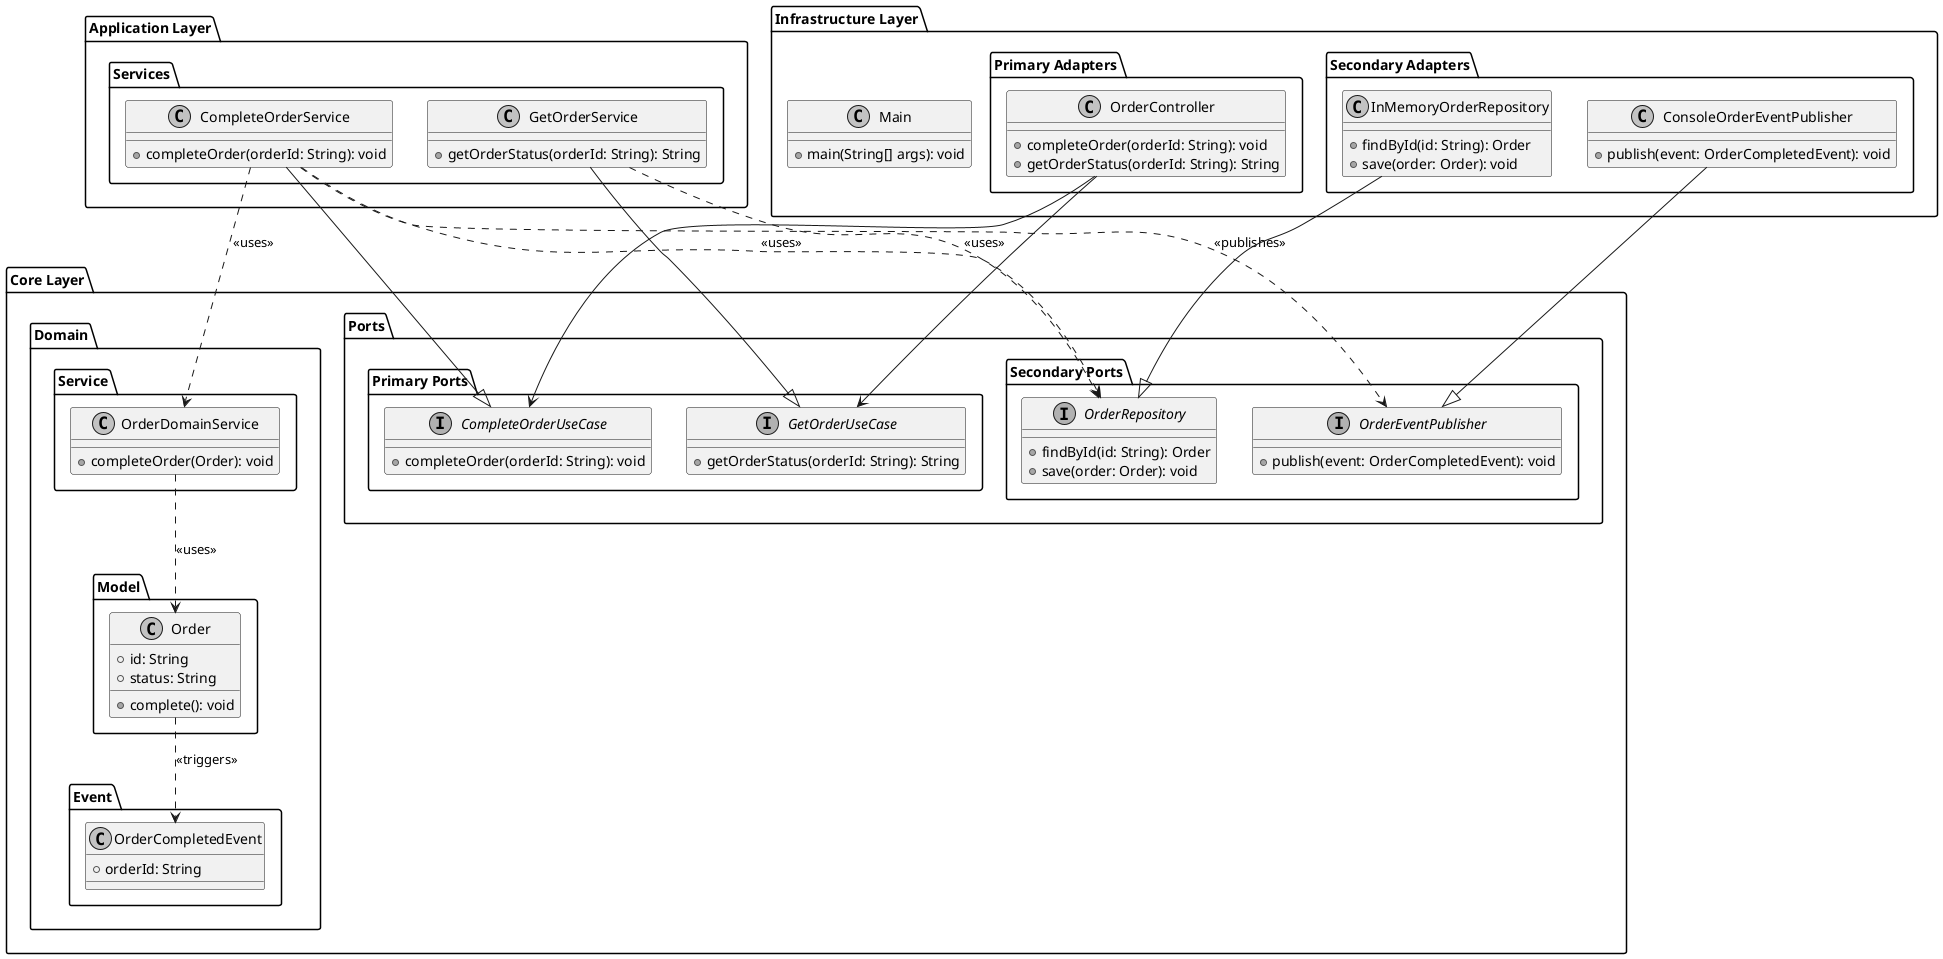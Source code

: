 @startuml
!define RECTANGLE(x, y, label) rectangle label as label <<Component>>

skinparam componentStyle rectangle
skinparam monochrome true

package "Core Layer" {
  package "Domain" {
        package "Model"{
            class Order {
              +id: String
              +status: String
              +complete(): void
            }
        }
        package "Event"{
            class OrderCompletedEvent {
             +orderId: String
            }
        }
         package "Service"{
            class OrderDomainService {
             +completeOrder(Order): void
            }
        }

  }

  package "Ports" {
    package "Primary Ports" {
      interface CompleteOrderUseCase {
        +completeOrder(orderId: String): void
      }
      interface GetOrderUseCase {
        +getOrderStatus(orderId: String): String
      }
    }
    package "Secondary Ports" {
      interface OrderRepository {
        +findById(id: String): Order
        +save(order: Order): void
      }
      interface OrderEventPublisher {
        +publish(event: OrderCompletedEvent): void
      }
    }
  }
}

package "Application Layer" {
    package "Services" {
     class CompleteOrderService {
        +completeOrder(orderId: String): void
     }
    class GetOrderService {
     +getOrderStatus(orderId: String): String
    }
   }
}

package "Infrastructure Layer" {
  package "Primary Adapters" {
    class OrderController {
      +completeOrder(orderId: String): void
      +getOrderStatus(orderId: String): String
    }
  }
  package "Secondary Adapters" {
    class InMemoryOrderRepository {
      +findById(id: String): Order
      +save(order: Order): void
    }
    class ConsoleOrderEventPublisher {
      +publish(event: OrderCompletedEvent): void
    }
  }
  class Main{
   +main(String[] args): void
  }
}

' Relationships
OrderController --> CompleteOrderUseCase
OrderController --> GetOrderUseCase

CompleteOrderService ..> OrderRepository : <<uses>>
CompleteOrderService ..> OrderEventPublisher : <<publishes>>
CompleteOrderService ..> OrderDomainService : <<uses>>

GetOrderService ..> OrderRepository : <<uses>>

InMemoryOrderRepository --|> OrderRepository
ConsoleOrderEventPublisher --|> OrderEventPublisher

CompleteOrderService --|> CompleteOrderUseCase
GetOrderService --|> GetOrderUseCase


Order ..> OrderCompletedEvent : <<triggers>>
OrderDomainService ..> Order : <<uses>>

@enduml
